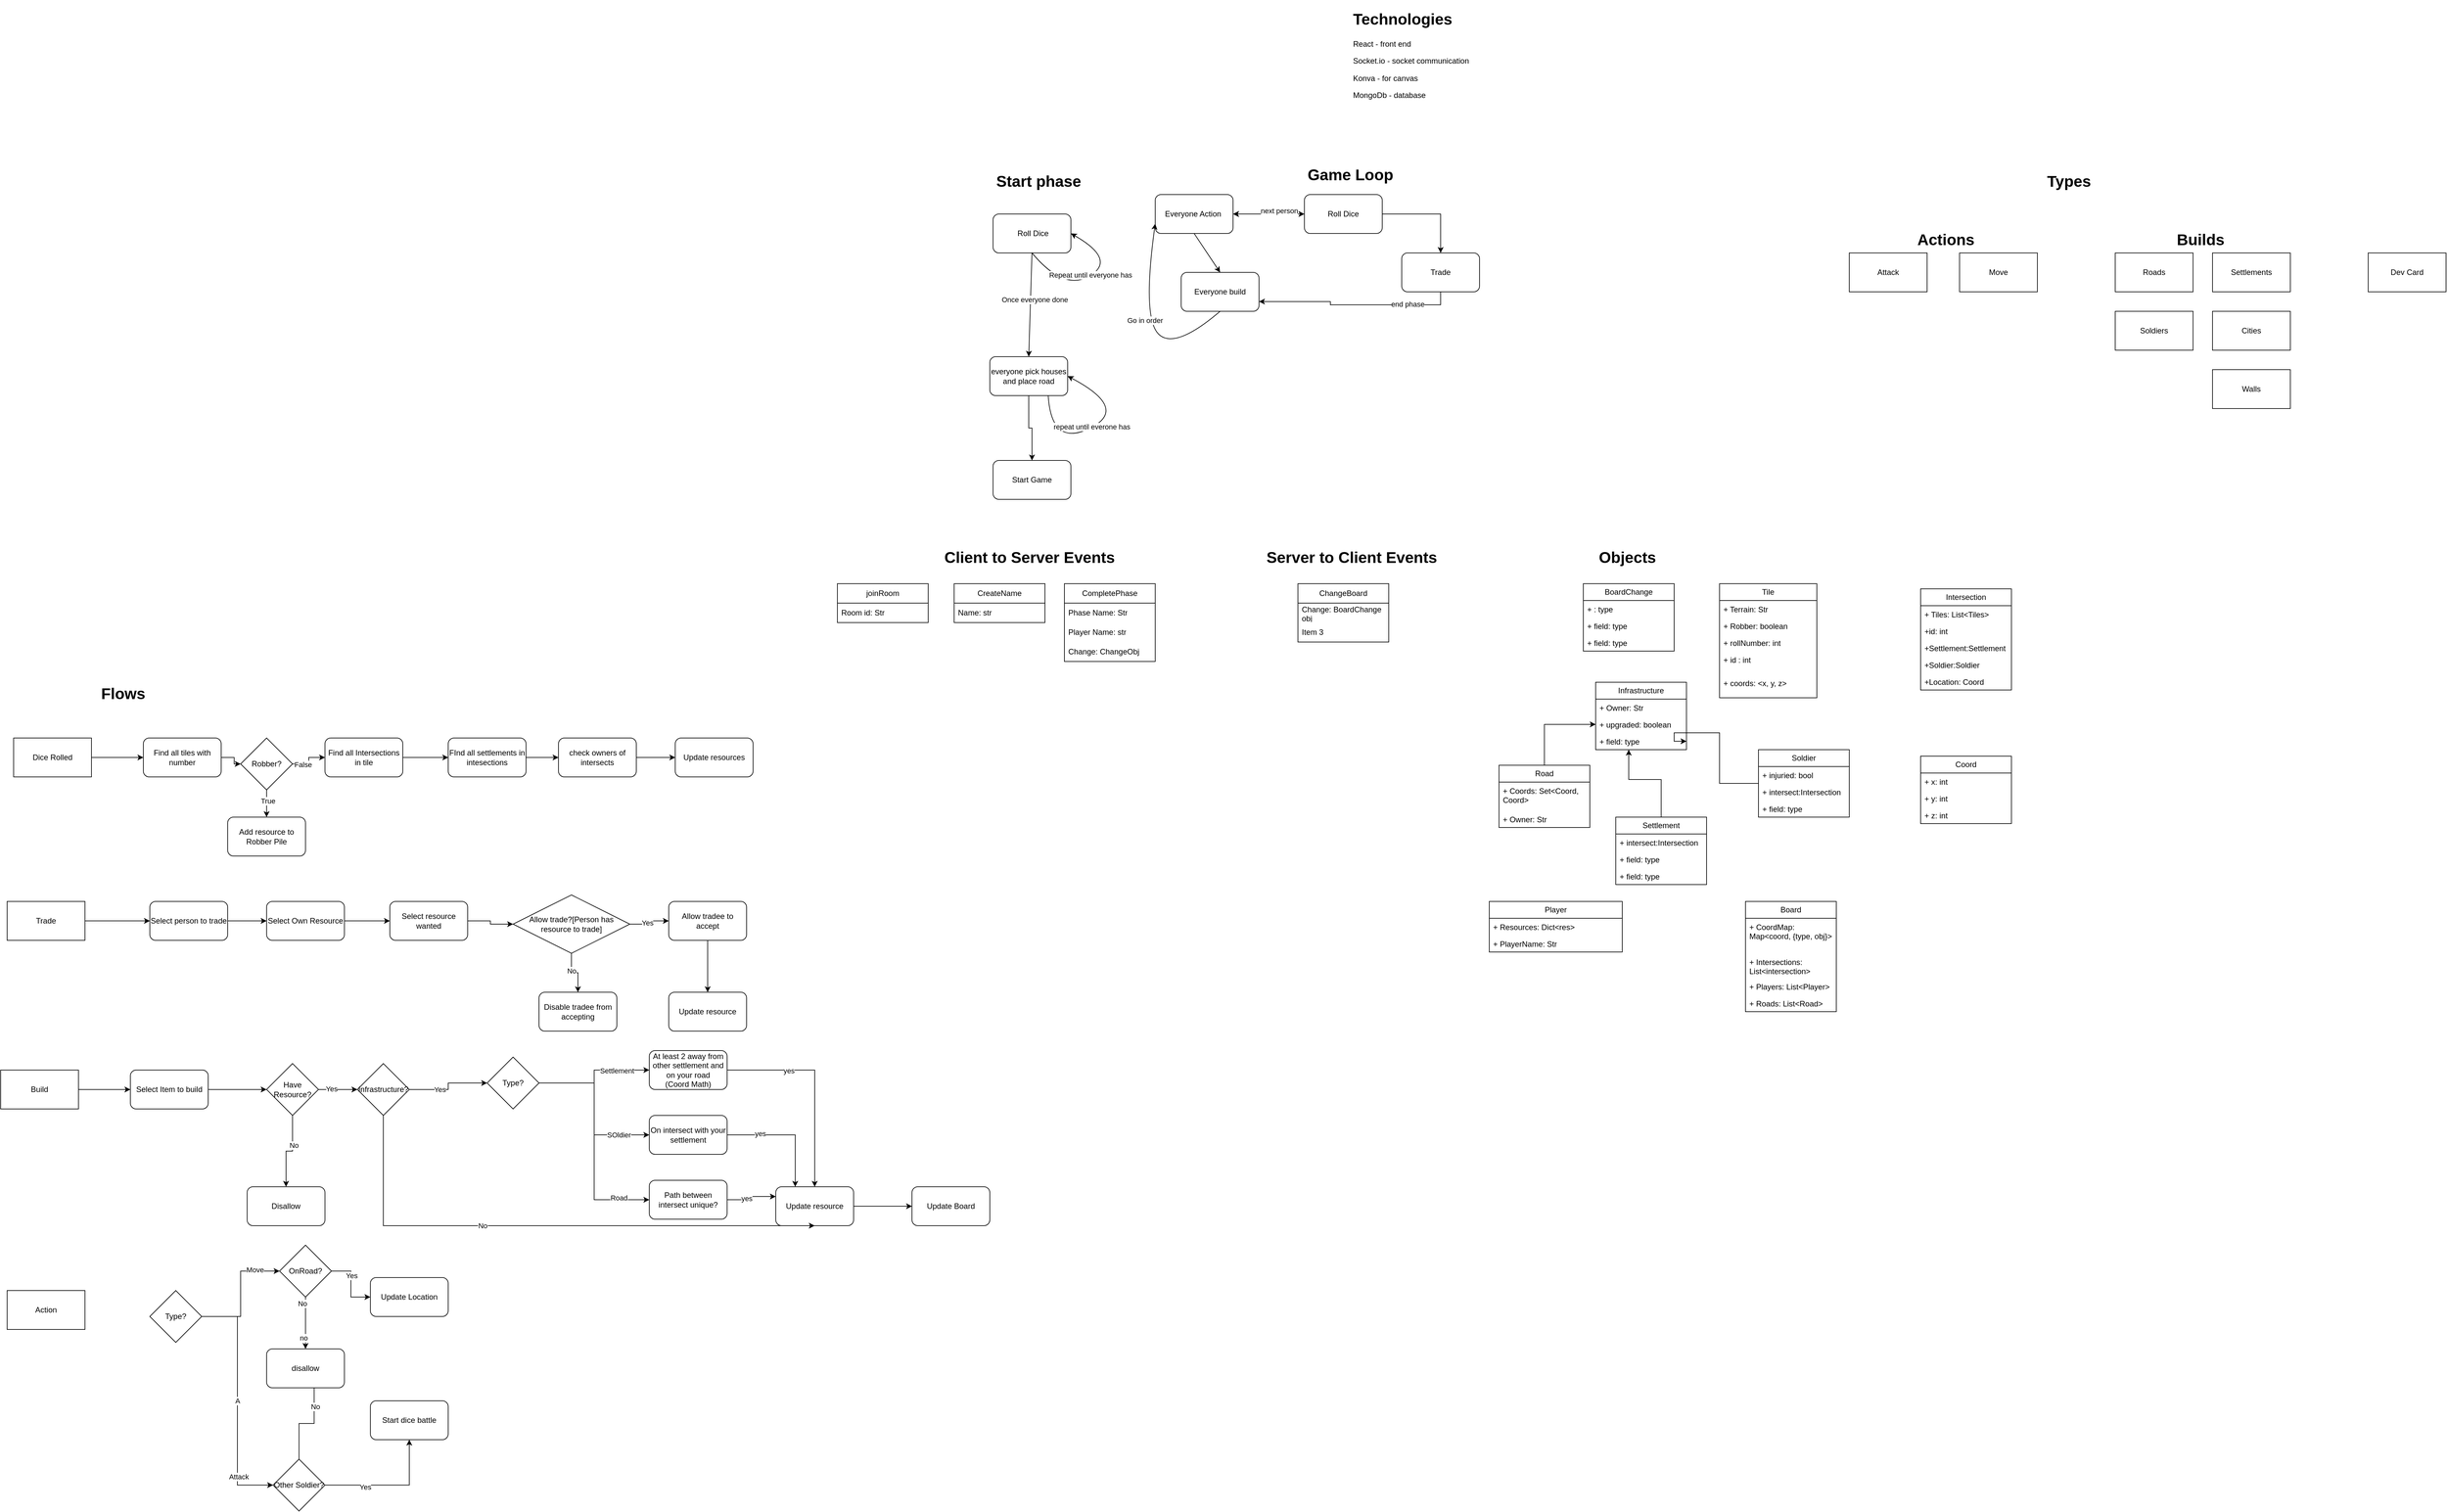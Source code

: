<mxfile version="21.6.8" type="device">
  <diagram name="Page-1" id="TvPqDxt8gOLp1M3UezTG">
    <mxGraphModel dx="3610" dy="808" grid="1" gridSize="10" guides="1" tooltips="1" connect="1" arrows="1" fold="1" page="1" pageScale="1" pageWidth="850" pageHeight="1100" math="0" shadow="0">
      <root>
        <mxCell id="0" />
        <mxCell id="1" parent="0" />
        <mxCell id="CeODixcsRSVdc3WD0ARj-2" value="&lt;h1&gt;Technologies&lt;/h1&gt;&lt;p&gt;React - front end&lt;/p&gt;&lt;p&gt;Socket.io - socket communication&lt;/p&gt;&lt;p&gt;Konva - for canvas&lt;/p&gt;&lt;p&gt;MongoDb - database&lt;/p&gt;&lt;p&gt;&lt;br&gt;&lt;/p&gt;&lt;p&gt;&lt;br&gt;&lt;/p&gt;" style="text;html=1;strokeColor=none;fillColor=none;spacing=5;spacingTop=-20;whiteSpace=wrap;overflow=hidden;rounded=0;" parent="1" vertex="1">
          <mxGeometry x="70" y="60" width="230" height="250" as="geometry" />
        </mxCell>
        <mxCell id="CeODixcsRSVdc3WD0ARj-3" value="&lt;h1&gt;Game Loop&lt;/h1&gt;" style="text;html=1;strokeColor=none;fillColor=none;spacing=5;spacingTop=-20;whiteSpace=wrap;overflow=hidden;rounded=0;" parent="1" vertex="1">
          <mxGeometry y="300" width="150" height="40" as="geometry" />
        </mxCell>
        <mxCell id="CeODixcsRSVdc3WD0ARj-11" style="edgeStyle=orthogonalEdgeStyle;rounded=0;orthogonalLoop=1;jettySize=auto;html=1;entryX=0.5;entryY=0;entryDx=0;entryDy=0;" parent="1" source="CeODixcsRSVdc3WD0ARj-5" target="CeODixcsRSVdc3WD0ARj-6" edge="1">
          <mxGeometry relative="1" as="geometry" />
        </mxCell>
        <mxCell id="CeODixcsRSVdc3WD0ARj-30" value="" style="edgeStyle=orthogonalEdgeStyle;rounded=0;orthogonalLoop=1;jettySize=auto;html=1;" parent="1" source="CeODixcsRSVdc3WD0ARj-5" target="CeODixcsRSVdc3WD0ARj-9" edge="1">
          <mxGeometry relative="1" as="geometry" />
        </mxCell>
        <mxCell id="sLtDw0Z3Nx832d5Ov3Z9-17" value="" style="edgeStyle=orthogonalEdgeStyle;rounded=0;orthogonalLoop=1;jettySize=auto;html=1;" edge="1" parent="1" source="CeODixcsRSVdc3WD0ARj-5" target="CeODixcsRSVdc3WD0ARj-9">
          <mxGeometry relative="1" as="geometry" />
        </mxCell>
        <mxCell id="CeODixcsRSVdc3WD0ARj-5" value="Roll Dice" style="rounded=1;whiteSpace=wrap;html=1;" parent="1" vertex="1">
          <mxGeometry y="350" width="120" height="60" as="geometry" />
        </mxCell>
        <mxCell id="CeODixcsRSVdc3WD0ARj-12" style="edgeStyle=orthogonalEdgeStyle;rounded=0;orthogonalLoop=1;jettySize=auto;html=1;exitX=0.5;exitY=1;exitDx=0;exitDy=0;entryX=1;entryY=0.75;entryDx=0;entryDy=0;" parent="1" source="CeODixcsRSVdc3WD0ARj-6" target="CeODixcsRSVdc3WD0ARj-8" edge="1">
          <mxGeometry relative="1" as="geometry">
            <mxPoint x="120" y="580" as="targetPoint" />
          </mxGeometry>
        </mxCell>
        <mxCell id="sLtDw0Z3Nx832d5Ov3Z9-15" value="end phase" style="edgeLabel;html=1;align=center;verticalAlign=middle;resizable=0;points=[];" vertex="1" connectable="0" parent="CeODixcsRSVdc3WD0ARj-12">
          <mxGeometry x="-0.532" y="-1" relative="1" as="geometry">
            <mxPoint as="offset" />
          </mxGeometry>
        </mxCell>
        <mxCell id="CeODixcsRSVdc3WD0ARj-6" value="Trade" style="rounded=1;whiteSpace=wrap;html=1;" parent="1" vertex="1">
          <mxGeometry x="150" y="440" width="120" height="60" as="geometry" />
        </mxCell>
        <mxCell id="CeODixcsRSVdc3WD0ARj-8" value="Everyone build" style="rounded=1;whiteSpace=wrap;html=1;" parent="1" vertex="1">
          <mxGeometry x="-190" y="470" width="120" height="60" as="geometry" />
        </mxCell>
        <mxCell id="CeODixcsRSVdc3WD0ARj-15" style="edgeStyle=orthogonalEdgeStyle;rounded=0;orthogonalLoop=1;jettySize=auto;html=1;exitX=1;exitY=0.5;exitDx=0;exitDy=0;entryX=0;entryY=0.5;entryDx=0;entryDy=0;" parent="1" source="CeODixcsRSVdc3WD0ARj-9" target="CeODixcsRSVdc3WD0ARj-5" edge="1">
          <mxGeometry relative="1" as="geometry" />
        </mxCell>
        <mxCell id="CeODixcsRSVdc3WD0ARj-31" value="next person" style="edgeLabel;html=1;align=center;verticalAlign=middle;resizable=0;points=[];" parent="CeODixcsRSVdc3WD0ARj-15" vertex="1" connectable="0">
          <mxGeometry x="0.302" y="5" relative="1" as="geometry">
            <mxPoint x="-1" as="offset" />
          </mxGeometry>
        </mxCell>
        <mxCell id="CeODixcsRSVdc3WD0ARj-9" value="Everyone Action&amp;nbsp;" style="rounded=1;whiteSpace=wrap;html=1;" parent="1" vertex="1">
          <mxGeometry x="-230" y="350" width="120" height="60" as="geometry" />
        </mxCell>
        <mxCell id="CeODixcsRSVdc3WD0ARj-17" value="&lt;h1&gt;Start phase&lt;/h1&gt;&lt;div&gt;&lt;br&gt;&lt;/div&gt;" style="text;html=1;strokeColor=none;fillColor=none;spacing=5;spacingTop=-20;whiteSpace=wrap;overflow=hidden;rounded=0;" parent="1" vertex="1">
          <mxGeometry x="-480" y="310" width="150" height="40" as="geometry" />
        </mxCell>
        <mxCell id="CeODixcsRSVdc3WD0ARj-18" value="&amp;nbsp;Roll Dice" style="rounded=1;whiteSpace=wrap;html=1;" parent="1" vertex="1">
          <mxGeometry x="-480" y="380" width="120" height="60" as="geometry" />
        </mxCell>
        <mxCell id="CeODixcsRSVdc3WD0ARj-29" style="edgeStyle=orthogonalEdgeStyle;rounded=0;orthogonalLoop=1;jettySize=auto;html=1;entryX=0.5;entryY=0;entryDx=0;entryDy=0;" parent="1" source="CeODixcsRSVdc3WD0ARj-19" target="CeODixcsRSVdc3WD0ARj-28" edge="1">
          <mxGeometry relative="1" as="geometry" />
        </mxCell>
        <mxCell id="CeODixcsRSVdc3WD0ARj-19" value="everyone pick houses and place road" style="rounded=1;whiteSpace=wrap;html=1;" parent="1" vertex="1">
          <mxGeometry x="-485" y="600" width="120" height="60" as="geometry" />
        </mxCell>
        <mxCell id="CeODixcsRSVdc3WD0ARj-20" value="" style="curved=1;endArrow=classic;html=1;rounded=0;entryX=1;entryY=0.5;entryDx=0;entryDy=0;exitX=0.5;exitY=1;exitDx=0;exitDy=0;" parent="1" source="CeODixcsRSVdc3WD0ARj-18" target="CeODixcsRSVdc3WD0ARj-18" edge="1">
          <mxGeometry width="50" height="50" relative="1" as="geometry">
            <mxPoint x="-360" y="520" as="sourcePoint" />
            <mxPoint x="-310" y="470" as="targetPoint" />
            <Array as="points">
              <mxPoint x="-370" y="500" />
              <mxPoint x="-290" y="450" />
            </Array>
          </mxGeometry>
        </mxCell>
        <mxCell id="CeODixcsRSVdc3WD0ARj-21" value="Repeat until everyone has" style="edgeLabel;html=1;align=center;verticalAlign=middle;resizable=0;points=[];" parent="CeODixcsRSVdc3WD0ARj-20" vertex="1" connectable="0">
          <mxGeometry x="-0.008" relative="1" as="geometry">
            <mxPoint y="-1" as="offset" />
          </mxGeometry>
        </mxCell>
        <mxCell id="CeODixcsRSVdc3WD0ARj-22" value="" style="endArrow=classic;html=1;rounded=0;exitX=0.5;exitY=1;exitDx=0;exitDy=0;entryX=0.5;entryY=0;entryDx=0;entryDy=0;" parent="1" source="CeODixcsRSVdc3WD0ARj-18" target="CeODixcsRSVdc3WD0ARj-19" edge="1">
          <mxGeometry width="50" height="50" relative="1" as="geometry">
            <mxPoint x="-420" y="560" as="sourcePoint" />
            <mxPoint x="-370" y="510" as="targetPoint" />
          </mxGeometry>
        </mxCell>
        <mxCell id="CeODixcsRSVdc3WD0ARj-23" value="Once everyone done" style="edgeLabel;html=1;align=center;verticalAlign=middle;resizable=0;points=[];" parent="CeODixcsRSVdc3WD0ARj-22" vertex="1" connectable="0">
          <mxGeometry x="-0.092" y="6" relative="1" as="geometry">
            <mxPoint y="-1" as="offset" />
          </mxGeometry>
        </mxCell>
        <mxCell id="CeODixcsRSVdc3WD0ARj-26" value="" style="curved=1;endArrow=classic;html=1;rounded=0;exitX=0.75;exitY=1;exitDx=0;exitDy=0;entryX=1;entryY=0.5;entryDx=0;entryDy=0;" parent="1" source="CeODixcsRSVdc3WD0ARj-19" target="CeODixcsRSVdc3WD0ARj-19" edge="1">
          <mxGeometry width="50" height="50" relative="1" as="geometry">
            <mxPoint x="-330" y="730" as="sourcePoint" />
            <mxPoint x="-280" y="680" as="targetPoint" />
            <Array as="points">
              <mxPoint x="-390" y="740" />
              <mxPoint x="-270" y="680" />
            </Array>
          </mxGeometry>
        </mxCell>
        <mxCell id="CeODixcsRSVdc3WD0ARj-27" value="repeat until everone has" style="edgeLabel;html=1;align=center;verticalAlign=middle;resizable=0;points=[];" parent="CeODixcsRSVdc3WD0ARj-26" vertex="1" connectable="0">
          <mxGeometry x="-0.069" y="1" relative="1" as="geometry">
            <mxPoint as="offset" />
          </mxGeometry>
        </mxCell>
        <mxCell id="CeODixcsRSVdc3WD0ARj-28" value="Start Game" style="rounded=1;whiteSpace=wrap;html=1;" parent="1" vertex="1">
          <mxGeometry x="-480" y="760" width="120" height="60" as="geometry" />
        </mxCell>
        <mxCell id="CeODixcsRSVdc3WD0ARj-32" value="&lt;h1&gt;Types&lt;/h1&gt;&lt;div&gt;&lt;br&gt;&lt;/div&gt;" style="text;html=1;strokeColor=none;fillColor=none;spacing=5;spacingTop=-20;whiteSpace=wrap;overflow=hidden;rounded=0;" parent="1" vertex="1">
          <mxGeometry x="1140" y="310" width="190" height="120" as="geometry" />
        </mxCell>
        <mxCell id="CeODixcsRSVdc3WD0ARj-33" value="&lt;h1&gt;Actions&lt;/h1&gt;" style="text;html=1;strokeColor=none;fillColor=none;spacing=5;spacingTop=-20;whiteSpace=wrap;overflow=hidden;rounded=0;" parent="1" vertex="1">
          <mxGeometry x="940" y="400" width="190" height="120" as="geometry" />
        </mxCell>
        <mxCell id="CeODixcsRSVdc3WD0ARj-34" value="Attack" style="rounded=0;whiteSpace=wrap;html=1;" parent="1" vertex="1">
          <mxGeometry x="840" y="440" width="120" height="60" as="geometry" />
        </mxCell>
        <mxCell id="CeODixcsRSVdc3WD0ARj-35" value="Move" style="rounded=0;whiteSpace=wrap;html=1;" parent="1" vertex="1">
          <mxGeometry x="1010" y="440" width="120" height="60" as="geometry" />
        </mxCell>
        <mxCell id="CeODixcsRSVdc3WD0ARj-36" value="&lt;h1&gt;Builds&lt;/h1&gt;" style="text;html=1;strokeColor=none;fillColor=none;spacing=5;spacingTop=-20;whiteSpace=wrap;overflow=hidden;rounded=0;" parent="1" vertex="1">
          <mxGeometry x="1340" y="400" width="110" height="50" as="geometry" />
        </mxCell>
        <mxCell id="CeODixcsRSVdc3WD0ARj-37" value="Roads" style="rounded=0;whiteSpace=wrap;html=1;" parent="1" vertex="1">
          <mxGeometry x="1250" y="440" width="120" height="60" as="geometry" />
        </mxCell>
        <mxCell id="CeODixcsRSVdc3WD0ARj-39" value="Settlements" style="rounded=0;whiteSpace=wrap;html=1;" parent="1" vertex="1">
          <mxGeometry x="1400" y="440" width="120" height="60" as="geometry" />
        </mxCell>
        <mxCell id="CeODixcsRSVdc3WD0ARj-40" value="Soldiers" style="rounded=0;whiteSpace=wrap;html=1;" parent="1" vertex="1">
          <mxGeometry x="1250" y="530" width="120" height="60" as="geometry" />
        </mxCell>
        <mxCell id="CeODixcsRSVdc3WD0ARj-41" value="Cities" style="rounded=0;whiteSpace=wrap;html=1;" parent="1" vertex="1">
          <mxGeometry x="1400" y="530" width="120" height="60" as="geometry" />
        </mxCell>
        <mxCell id="CeODixcsRSVdc3WD0ARj-42" value="Dev Card" style="rounded=0;whiteSpace=wrap;html=1;" parent="1" vertex="1">
          <mxGeometry x="1640" y="440" width="120" height="60" as="geometry" />
        </mxCell>
        <mxCell id="CeODixcsRSVdc3WD0ARj-43" value="Walls" style="rounded=0;whiteSpace=wrap;html=1;" parent="1" vertex="1">
          <mxGeometry x="1400" y="620" width="120" height="60" as="geometry" />
        </mxCell>
        <mxCell id="sLtDw0Z3Nx832d5Ov3Z9-2" value="&lt;h1&gt;Client to Server Events&lt;/h1&gt;" style="text;html=1;strokeColor=none;fillColor=none;spacing=5;spacingTop=-20;whiteSpace=wrap;overflow=hidden;rounded=0;" vertex="1" parent="1">
          <mxGeometry x="-560" y="890" width="280" height="40" as="geometry" />
        </mxCell>
        <mxCell id="sLtDw0Z3Nx832d5Ov3Z9-3" value="joinRoom" style="swimlane;fontStyle=0;childLayout=stackLayout;horizontal=1;startSize=30;horizontalStack=0;resizeParent=1;resizeParentMax=0;resizeLast=0;collapsible=1;marginBottom=0;whiteSpace=wrap;html=1;" vertex="1" parent="1">
          <mxGeometry x="-720" y="950" width="140" height="60" as="geometry" />
        </mxCell>
        <mxCell id="sLtDw0Z3Nx832d5Ov3Z9-6" value="Room id: Str" style="text;strokeColor=none;fillColor=none;align=left;verticalAlign=middle;spacingLeft=4;spacingRight=4;overflow=hidden;points=[[0,0.5],[1,0.5]];portConstraint=eastwest;rotatable=0;whiteSpace=wrap;html=1;" vertex="1" parent="sLtDw0Z3Nx832d5Ov3Z9-3">
          <mxGeometry y="30" width="140" height="30" as="geometry" />
        </mxCell>
        <mxCell id="sLtDw0Z3Nx832d5Ov3Z9-7" value="CompletePhase" style="swimlane;fontStyle=0;childLayout=stackLayout;horizontal=1;startSize=30;horizontalStack=0;resizeParent=1;resizeParentMax=0;resizeLast=0;collapsible=1;marginBottom=0;whiteSpace=wrap;html=1;" vertex="1" parent="1">
          <mxGeometry x="-370" y="950" width="140" height="120" as="geometry" />
        </mxCell>
        <mxCell id="sLtDw0Z3Nx832d5Ov3Z9-8" value="Phase Name: Str" style="text;strokeColor=none;fillColor=none;align=left;verticalAlign=middle;spacingLeft=4;spacingRight=4;overflow=hidden;points=[[0,0.5],[1,0.5]];portConstraint=eastwest;rotatable=0;whiteSpace=wrap;html=1;" vertex="1" parent="sLtDw0Z3Nx832d5Ov3Z9-7">
          <mxGeometry y="30" width="140" height="30" as="geometry" />
        </mxCell>
        <mxCell id="sLtDw0Z3Nx832d5Ov3Z9-9" value="Player Name: str&lt;br&gt;" style="text;strokeColor=none;fillColor=none;align=left;verticalAlign=middle;spacingLeft=4;spacingRight=4;overflow=hidden;points=[[0,0.5],[1,0.5]];portConstraint=eastwest;rotatable=0;whiteSpace=wrap;html=1;" vertex="1" parent="sLtDw0Z3Nx832d5Ov3Z9-7">
          <mxGeometry y="60" width="140" height="30" as="geometry" />
        </mxCell>
        <mxCell id="sLtDw0Z3Nx832d5Ov3Z9-28" value="Change: ChangeObj&lt;br&gt;" style="text;strokeColor=none;fillColor=none;align=left;verticalAlign=middle;spacingLeft=4;spacingRight=4;overflow=hidden;points=[[0,0.5],[1,0.5]];portConstraint=eastwest;rotatable=0;whiteSpace=wrap;html=1;" vertex="1" parent="sLtDw0Z3Nx832d5Ov3Z9-7">
          <mxGeometry y="90" width="140" height="30" as="geometry" />
        </mxCell>
        <mxCell id="sLtDw0Z3Nx832d5Ov3Z9-11" value="CreateName" style="swimlane;fontStyle=0;childLayout=stackLayout;horizontal=1;startSize=30;horizontalStack=0;resizeParent=1;resizeParentMax=0;resizeLast=0;collapsible=1;marginBottom=0;whiteSpace=wrap;html=1;" vertex="1" parent="1">
          <mxGeometry x="-540" y="950" width="140" height="60" as="geometry" />
        </mxCell>
        <mxCell id="sLtDw0Z3Nx832d5Ov3Z9-12" value="Name: str" style="text;strokeColor=none;fillColor=none;align=left;verticalAlign=middle;spacingLeft=4;spacingRight=4;overflow=hidden;points=[[0,0.5],[1,0.5]];portConstraint=eastwest;rotatable=0;whiteSpace=wrap;html=1;" vertex="1" parent="sLtDw0Z3Nx832d5Ov3Z9-11">
          <mxGeometry y="30" width="140" height="30" as="geometry" />
        </mxCell>
        <mxCell id="sLtDw0Z3Nx832d5Ov3Z9-22" value="" style="curved=1;endArrow=classic;html=1;rounded=0;exitX=0.5;exitY=1;exitDx=0;exitDy=0;entryX=0;entryY=0.75;entryDx=0;entryDy=0;" edge="1" parent="1" source="CeODixcsRSVdc3WD0ARj-8" target="CeODixcsRSVdc3WD0ARj-9">
          <mxGeometry width="50" height="50" relative="1" as="geometry">
            <mxPoint x="-250" y="590" as="sourcePoint" />
            <mxPoint x="-220" y="460" as="targetPoint" />
            <Array as="points">
              <mxPoint x="-200" y="590" />
              <mxPoint x="-250" y="540" />
            </Array>
          </mxGeometry>
        </mxCell>
        <mxCell id="sLtDw0Z3Nx832d5Ov3Z9-23" value="Go in order&lt;br&gt;" style="edgeLabel;html=1;align=center;verticalAlign=middle;resizable=0;points=[];" vertex="1" connectable="0" parent="sLtDw0Z3Nx832d5Ov3Z9-22">
          <mxGeometry x="0.023" relative="1" as="geometry">
            <mxPoint as="offset" />
          </mxGeometry>
        </mxCell>
        <mxCell id="sLtDw0Z3Nx832d5Ov3Z9-26" value="" style="endArrow=classic;html=1;rounded=0;exitX=0.5;exitY=1;exitDx=0;exitDy=0;entryX=0.5;entryY=0;entryDx=0;entryDy=0;" edge="1" parent="1" source="CeODixcsRSVdc3WD0ARj-9" target="CeODixcsRSVdc3WD0ARj-8">
          <mxGeometry width="50" height="50" relative="1" as="geometry">
            <mxPoint x="-120" y="630" as="sourcePoint" />
            <mxPoint x="-70" y="580" as="targetPoint" />
          </mxGeometry>
        </mxCell>
        <mxCell id="sLtDw0Z3Nx832d5Ov3Z9-30" value="ChangeBoard" style="swimlane;fontStyle=0;childLayout=stackLayout;horizontal=1;startSize=30;horizontalStack=0;resizeParent=1;resizeParentMax=0;resizeLast=0;collapsible=1;marginBottom=0;whiteSpace=wrap;html=1;" vertex="1" parent="1">
          <mxGeometry x="-10" y="950" width="140" height="90" as="geometry" />
        </mxCell>
        <mxCell id="sLtDw0Z3Nx832d5Ov3Z9-31" value="Change: BoardChange obj" style="text;strokeColor=none;fillColor=none;align=left;verticalAlign=middle;spacingLeft=4;spacingRight=4;overflow=hidden;points=[[0,0.5],[1,0.5]];portConstraint=eastwest;rotatable=0;whiteSpace=wrap;html=1;" vertex="1" parent="sLtDw0Z3Nx832d5Ov3Z9-30">
          <mxGeometry y="30" width="140" height="30" as="geometry" />
        </mxCell>
        <mxCell id="sLtDw0Z3Nx832d5Ov3Z9-33" value="Item 3" style="text;strokeColor=none;fillColor=none;align=left;verticalAlign=middle;spacingLeft=4;spacingRight=4;overflow=hidden;points=[[0,0.5],[1,0.5]];portConstraint=eastwest;rotatable=0;whiteSpace=wrap;html=1;" vertex="1" parent="sLtDw0Z3Nx832d5Ov3Z9-30">
          <mxGeometry y="60" width="140" height="30" as="geometry" />
        </mxCell>
        <mxCell id="sLtDw0Z3Nx832d5Ov3Z9-34" value="&lt;h1&gt;&amp;nbsp;Server to Client Events&lt;/h1&gt;" style="text;html=1;strokeColor=none;fillColor=none;spacing=5;spacingTop=-20;whiteSpace=wrap;overflow=hidden;rounded=0;" vertex="1" parent="1">
          <mxGeometry x="-70" y="890" width="280" height="40" as="geometry" />
        </mxCell>
        <mxCell id="sLtDw0Z3Nx832d5Ov3Z9-39" value="&lt;h1&gt;Objects&lt;/h1&gt;&lt;div&gt;&lt;br&gt;&lt;/div&gt;" style="text;html=1;strokeColor=none;fillColor=none;spacing=5;spacingTop=-20;whiteSpace=wrap;overflow=hidden;rounded=0;" vertex="1" parent="1">
          <mxGeometry x="449" y="890" width="280" height="40" as="geometry" />
        </mxCell>
        <mxCell id="sLtDw0Z3Nx832d5Ov3Z9-40" value="BoardChange" style="swimlane;fontStyle=0;childLayout=stackLayout;horizontal=1;startSize=26;fillColor=none;horizontalStack=0;resizeParent=1;resizeParentMax=0;resizeLast=0;collapsible=1;marginBottom=0;whiteSpace=wrap;html=1;" vertex="1" parent="1">
          <mxGeometry x="430" y="950" width="140" height="104" as="geometry" />
        </mxCell>
        <mxCell id="sLtDw0Z3Nx832d5Ov3Z9-41" value="+ : type" style="text;strokeColor=none;fillColor=none;align=left;verticalAlign=top;spacingLeft=4;spacingRight=4;overflow=hidden;rotatable=0;points=[[0,0.5],[1,0.5]];portConstraint=eastwest;whiteSpace=wrap;html=1;" vertex="1" parent="sLtDw0Z3Nx832d5Ov3Z9-40">
          <mxGeometry y="26" width="140" height="26" as="geometry" />
        </mxCell>
        <mxCell id="sLtDw0Z3Nx832d5Ov3Z9-42" value="+ field: type" style="text;strokeColor=none;fillColor=none;align=left;verticalAlign=top;spacingLeft=4;spacingRight=4;overflow=hidden;rotatable=0;points=[[0,0.5],[1,0.5]];portConstraint=eastwest;whiteSpace=wrap;html=1;" vertex="1" parent="sLtDw0Z3Nx832d5Ov3Z9-40">
          <mxGeometry y="52" width="140" height="26" as="geometry" />
        </mxCell>
        <mxCell id="sLtDw0Z3Nx832d5Ov3Z9-43" value="+ field: type" style="text;strokeColor=none;fillColor=none;align=left;verticalAlign=top;spacingLeft=4;spacingRight=4;overflow=hidden;rotatable=0;points=[[0,0.5],[1,0.5]];portConstraint=eastwest;whiteSpace=wrap;html=1;" vertex="1" parent="sLtDw0Z3Nx832d5Ov3Z9-40">
          <mxGeometry y="78" width="140" height="26" as="geometry" />
        </mxCell>
        <mxCell id="sLtDw0Z3Nx832d5Ov3Z9-44" value="Tile" style="swimlane;fontStyle=0;childLayout=stackLayout;horizontal=1;startSize=26;fillColor=none;horizontalStack=0;resizeParent=1;resizeParentMax=0;resizeLast=0;collapsible=1;marginBottom=0;whiteSpace=wrap;html=1;" vertex="1" parent="1">
          <mxGeometry x="640" y="950" width="150" height="176" as="geometry" />
        </mxCell>
        <mxCell id="sLtDw0Z3Nx832d5Ov3Z9-45" value="+ Terrain: Str" style="text;strokeColor=none;fillColor=none;align=left;verticalAlign=top;spacingLeft=4;spacingRight=4;overflow=hidden;rotatable=0;points=[[0,0.5],[1,0.5]];portConstraint=eastwest;whiteSpace=wrap;html=1;" vertex="1" parent="sLtDw0Z3Nx832d5Ov3Z9-44">
          <mxGeometry y="26" width="150" height="26" as="geometry" />
        </mxCell>
        <mxCell id="sLtDw0Z3Nx832d5Ov3Z9-46" value="+ Robber: boolean" style="text;strokeColor=none;fillColor=none;align=left;verticalAlign=top;spacingLeft=4;spacingRight=4;overflow=hidden;rotatable=0;points=[[0,0.5],[1,0.5]];portConstraint=eastwest;whiteSpace=wrap;html=1;" vertex="1" parent="sLtDw0Z3Nx832d5Ov3Z9-44">
          <mxGeometry y="52" width="150" height="26" as="geometry" />
        </mxCell>
        <mxCell id="sLtDw0Z3Nx832d5Ov3Z9-47" value="+ rollNumber: int" style="text;strokeColor=none;fillColor=none;align=left;verticalAlign=top;spacingLeft=4;spacingRight=4;overflow=hidden;rotatable=0;points=[[0,0.5],[1,0.5]];portConstraint=eastwest;whiteSpace=wrap;html=1;" vertex="1" parent="sLtDw0Z3Nx832d5Ov3Z9-44">
          <mxGeometry y="78" width="150" height="26" as="geometry" />
        </mxCell>
        <mxCell id="sLtDw0Z3Nx832d5Ov3Z9-52" value="+ id : int&lt;br&gt;" style="text;strokeColor=none;fillColor=none;align=left;verticalAlign=top;spacingLeft=4;spacingRight=4;overflow=hidden;rotatable=0;points=[[0,0.5],[1,0.5]];portConstraint=eastwest;whiteSpace=wrap;html=1;" vertex="1" parent="sLtDw0Z3Nx832d5Ov3Z9-44">
          <mxGeometry y="104" width="150" height="36" as="geometry" />
        </mxCell>
        <mxCell id="sLtDw0Z3Nx832d5Ov3Z9-85" value="+ coords: &amp;lt;x, y, z&amp;gt;" style="text;strokeColor=none;fillColor=none;align=left;verticalAlign=top;spacingLeft=4;spacingRight=4;overflow=hidden;rotatable=0;points=[[0,0.5],[1,0.5]];portConstraint=eastwest;whiteSpace=wrap;html=1;" vertex="1" parent="sLtDw0Z3Nx832d5Ov3Z9-44">
          <mxGeometry y="140" width="150" height="36" as="geometry" />
        </mxCell>
        <mxCell id="sLtDw0Z3Nx832d5Ov3Z9-48" value="Infrastructure" style="swimlane;fontStyle=0;childLayout=stackLayout;horizontal=1;startSize=26;fillColor=none;horizontalStack=0;resizeParent=1;resizeParentMax=0;resizeLast=0;collapsible=1;marginBottom=0;whiteSpace=wrap;html=1;" vertex="1" parent="1">
          <mxGeometry x="449" y="1102" width="140" height="104" as="geometry" />
        </mxCell>
        <mxCell id="sLtDw0Z3Nx832d5Ov3Z9-49" value="+ Owner: Str" style="text;strokeColor=none;fillColor=none;align=left;verticalAlign=top;spacingLeft=4;spacingRight=4;overflow=hidden;rotatable=0;points=[[0,0.5],[1,0.5]];portConstraint=eastwest;whiteSpace=wrap;html=1;" vertex="1" parent="sLtDw0Z3Nx832d5Ov3Z9-48">
          <mxGeometry y="26" width="140" height="26" as="geometry" />
        </mxCell>
        <mxCell id="sLtDw0Z3Nx832d5Ov3Z9-50" value="+ upgraded: boolean" style="text;strokeColor=none;fillColor=none;align=left;verticalAlign=top;spacingLeft=4;spacingRight=4;overflow=hidden;rotatable=0;points=[[0,0.5],[1,0.5]];portConstraint=eastwest;whiteSpace=wrap;html=1;" vertex="1" parent="sLtDw0Z3Nx832d5Ov3Z9-48">
          <mxGeometry y="52" width="140" height="26" as="geometry" />
        </mxCell>
        <mxCell id="sLtDw0Z3Nx832d5Ov3Z9-51" value="+ field: type" style="text;strokeColor=none;fillColor=none;align=left;verticalAlign=top;spacingLeft=4;spacingRight=4;overflow=hidden;rotatable=0;points=[[0,0.5],[1,0.5]];portConstraint=eastwest;whiteSpace=wrap;html=1;" vertex="1" parent="sLtDw0Z3Nx832d5Ov3Z9-48">
          <mxGeometry y="78" width="140" height="26" as="geometry" />
        </mxCell>
        <mxCell id="sLtDw0Z3Nx832d5Ov3Z9-53" value="Intersection" style="swimlane;fontStyle=0;childLayout=stackLayout;horizontal=1;startSize=26;fillColor=none;horizontalStack=0;resizeParent=1;resizeParentMax=0;resizeLast=0;collapsible=1;marginBottom=0;whiteSpace=wrap;html=1;" vertex="1" parent="1">
          <mxGeometry x="950" y="958" width="140" height="156" as="geometry" />
        </mxCell>
        <mxCell id="sLtDw0Z3Nx832d5Ov3Z9-54" value="+ Tiles: List&amp;lt;Tiles&amp;gt;" style="text;strokeColor=none;fillColor=none;align=left;verticalAlign=top;spacingLeft=4;spacingRight=4;overflow=hidden;rotatable=0;points=[[0,0.5],[1,0.5]];portConstraint=eastwest;whiteSpace=wrap;html=1;" vertex="1" parent="sLtDw0Z3Nx832d5Ov3Z9-53">
          <mxGeometry y="26" width="140" height="26" as="geometry" />
        </mxCell>
        <mxCell id="sLtDw0Z3Nx832d5Ov3Z9-55" value="+id: int" style="text;strokeColor=none;fillColor=none;align=left;verticalAlign=top;spacingLeft=4;spacingRight=4;overflow=hidden;rotatable=0;points=[[0,0.5],[1,0.5]];portConstraint=eastwest;whiteSpace=wrap;html=1;" vertex="1" parent="sLtDw0Z3Nx832d5Ov3Z9-53">
          <mxGeometry y="52" width="140" height="26" as="geometry" />
        </mxCell>
        <mxCell id="sLtDw0Z3Nx832d5Ov3Z9-56" value="+Settlement:Settlement" style="text;strokeColor=none;fillColor=none;align=left;verticalAlign=top;spacingLeft=4;spacingRight=4;overflow=hidden;rotatable=0;points=[[0,0.5],[1,0.5]];portConstraint=eastwest;whiteSpace=wrap;html=1;" vertex="1" parent="sLtDw0Z3Nx832d5Ov3Z9-53">
          <mxGeometry y="78" width="140" height="26" as="geometry" />
        </mxCell>
        <mxCell id="sLtDw0Z3Nx832d5Ov3Z9-77" value="+Soldier:Soldier" style="text;strokeColor=none;fillColor=none;align=left;verticalAlign=top;spacingLeft=4;spacingRight=4;overflow=hidden;rotatable=0;points=[[0,0.5],[1,0.5]];portConstraint=eastwest;whiteSpace=wrap;html=1;" vertex="1" parent="sLtDw0Z3Nx832d5Ov3Z9-53">
          <mxGeometry y="104" width="140" height="26" as="geometry" />
        </mxCell>
        <mxCell id="sLtDw0Z3Nx832d5Ov3Z9-190" value="+Location: Coord" style="text;strokeColor=none;fillColor=none;align=left;verticalAlign=top;spacingLeft=4;spacingRight=4;overflow=hidden;rotatable=0;points=[[0,0.5],[1,0.5]];portConstraint=eastwest;whiteSpace=wrap;html=1;" vertex="1" parent="sLtDw0Z3Nx832d5Ov3Z9-53">
          <mxGeometry y="130" width="140" height="26" as="geometry" />
        </mxCell>
        <mxCell id="sLtDw0Z3Nx832d5Ov3Z9-76" style="edgeStyle=orthogonalEdgeStyle;rounded=0;orthogonalLoop=1;jettySize=auto;html=1;entryX=0;entryY=0.5;entryDx=0;entryDy=0;" edge="1" parent="1" source="sLtDw0Z3Nx832d5Ov3Z9-57" target="sLtDw0Z3Nx832d5Ov3Z9-50">
          <mxGeometry relative="1" as="geometry" />
        </mxCell>
        <mxCell id="sLtDw0Z3Nx832d5Ov3Z9-57" value="Road" style="swimlane;fontStyle=0;childLayout=stackLayout;horizontal=1;startSize=26;fillColor=none;horizontalStack=0;resizeParent=1;resizeParentMax=0;resizeLast=0;collapsible=1;marginBottom=0;whiteSpace=wrap;html=1;" vertex="1" parent="1">
          <mxGeometry x="300" y="1230" width="140" height="96" as="geometry" />
        </mxCell>
        <mxCell id="sLtDw0Z3Nx832d5Ov3Z9-58" value="+ Coords: Set&amp;lt;Coord, Coord&amp;gt;" style="text;strokeColor=none;fillColor=none;align=left;verticalAlign=top;spacingLeft=4;spacingRight=4;overflow=hidden;rotatable=0;points=[[0,0.5],[1,0.5]];portConstraint=eastwest;whiteSpace=wrap;html=1;" vertex="1" parent="sLtDw0Z3Nx832d5Ov3Z9-57">
          <mxGeometry y="26" width="140" height="44" as="geometry" />
        </mxCell>
        <mxCell id="sLtDw0Z3Nx832d5Ov3Z9-60" value="+ Owner: Str" style="text;strokeColor=none;fillColor=none;align=left;verticalAlign=top;spacingLeft=4;spacingRight=4;overflow=hidden;rotatable=0;points=[[0,0.5],[1,0.5]];portConstraint=eastwest;whiteSpace=wrap;html=1;" vertex="1" parent="sLtDw0Z3Nx832d5Ov3Z9-57">
          <mxGeometry y="70" width="140" height="26" as="geometry" />
        </mxCell>
        <mxCell id="sLtDw0Z3Nx832d5Ov3Z9-70" style="edgeStyle=orthogonalEdgeStyle;rounded=0;orthogonalLoop=1;jettySize=auto;html=1;" edge="1" parent="1" source="sLtDw0Z3Nx832d5Ov3Z9-61" target="sLtDw0Z3Nx832d5Ov3Z9-48">
          <mxGeometry relative="1" as="geometry">
            <Array as="points">
              <mxPoint x="550" y="1252" />
              <mxPoint x="500" y="1252" />
            </Array>
          </mxGeometry>
        </mxCell>
        <mxCell id="sLtDw0Z3Nx832d5Ov3Z9-61" value="Settlement" style="swimlane;fontStyle=0;childLayout=stackLayout;horizontal=1;startSize=26;fillColor=none;horizontalStack=0;resizeParent=1;resizeParentMax=0;resizeLast=0;collapsible=1;marginBottom=0;whiteSpace=wrap;html=1;" vertex="1" parent="1">
          <mxGeometry x="480" y="1310" width="140" height="104" as="geometry" />
        </mxCell>
        <mxCell id="sLtDw0Z3Nx832d5Ov3Z9-62" value="+ intersect:Intersection" style="text;strokeColor=none;fillColor=none;align=left;verticalAlign=top;spacingLeft=4;spacingRight=4;overflow=hidden;rotatable=0;points=[[0,0.5],[1,0.5]];portConstraint=eastwest;whiteSpace=wrap;html=1;" vertex="1" parent="sLtDw0Z3Nx832d5Ov3Z9-61">
          <mxGeometry y="26" width="140" height="26" as="geometry" />
        </mxCell>
        <mxCell id="sLtDw0Z3Nx832d5Ov3Z9-63" value="+ field: type" style="text;strokeColor=none;fillColor=none;align=left;verticalAlign=top;spacingLeft=4;spacingRight=4;overflow=hidden;rotatable=0;points=[[0,0.5],[1,0.5]];portConstraint=eastwest;whiteSpace=wrap;html=1;" vertex="1" parent="sLtDw0Z3Nx832d5Ov3Z9-61">
          <mxGeometry y="52" width="140" height="26" as="geometry" />
        </mxCell>
        <mxCell id="sLtDw0Z3Nx832d5Ov3Z9-64" value="+ field: type" style="text;strokeColor=none;fillColor=none;align=left;verticalAlign=top;spacingLeft=4;spacingRight=4;overflow=hidden;rotatable=0;points=[[0,0.5],[1,0.5]];portConstraint=eastwest;whiteSpace=wrap;html=1;" vertex="1" parent="sLtDw0Z3Nx832d5Ov3Z9-61">
          <mxGeometry y="78" width="140" height="26" as="geometry" />
        </mxCell>
        <mxCell id="sLtDw0Z3Nx832d5Ov3Z9-71" style="edgeStyle=orthogonalEdgeStyle;rounded=0;orthogonalLoop=1;jettySize=auto;html=1;entryX=1;entryY=0.5;entryDx=0;entryDy=0;" edge="1" parent="1" source="sLtDw0Z3Nx832d5Ov3Z9-66" target="sLtDw0Z3Nx832d5Ov3Z9-51">
          <mxGeometry relative="1" as="geometry">
            <Array as="points">
              <mxPoint x="640" y="1258" />
              <mxPoint x="640" y="1180" />
              <mxPoint x="570" y="1180" />
            </Array>
          </mxGeometry>
        </mxCell>
        <mxCell id="sLtDw0Z3Nx832d5Ov3Z9-66" value="Soldier" style="swimlane;fontStyle=0;childLayout=stackLayout;horizontal=1;startSize=26;fillColor=none;horizontalStack=0;resizeParent=1;resizeParentMax=0;resizeLast=0;collapsible=1;marginBottom=0;whiteSpace=wrap;html=1;" vertex="1" parent="1">
          <mxGeometry x="700" y="1206" width="140" height="104" as="geometry" />
        </mxCell>
        <mxCell id="sLtDw0Z3Nx832d5Ov3Z9-67" value="+ injuried: bool" style="text;strokeColor=none;fillColor=none;align=left;verticalAlign=top;spacingLeft=4;spacingRight=4;overflow=hidden;rotatable=0;points=[[0,0.5],[1,0.5]];portConstraint=eastwest;whiteSpace=wrap;html=1;" vertex="1" parent="sLtDw0Z3Nx832d5Ov3Z9-66">
          <mxGeometry y="26" width="140" height="26" as="geometry" />
        </mxCell>
        <mxCell id="sLtDw0Z3Nx832d5Ov3Z9-68" value="+ intersect:Intersection" style="text;strokeColor=none;fillColor=none;align=left;verticalAlign=top;spacingLeft=4;spacingRight=4;overflow=hidden;rotatable=0;points=[[0,0.5],[1,0.5]];portConstraint=eastwest;whiteSpace=wrap;html=1;" vertex="1" parent="sLtDw0Z3Nx832d5Ov3Z9-66">
          <mxGeometry y="52" width="140" height="26" as="geometry" />
        </mxCell>
        <mxCell id="sLtDw0Z3Nx832d5Ov3Z9-69" value="+ field: type" style="text;strokeColor=none;fillColor=none;align=left;verticalAlign=top;spacingLeft=4;spacingRight=4;overflow=hidden;rotatable=0;points=[[0,0.5],[1,0.5]];portConstraint=eastwest;whiteSpace=wrap;html=1;" vertex="1" parent="sLtDw0Z3Nx832d5Ov3Z9-66">
          <mxGeometry y="78" width="140" height="26" as="geometry" />
        </mxCell>
        <mxCell id="sLtDw0Z3Nx832d5Ov3Z9-72" value="Player" style="swimlane;fontStyle=0;childLayout=stackLayout;horizontal=1;startSize=26;fillColor=none;horizontalStack=0;resizeParent=1;resizeParentMax=0;resizeLast=0;collapsible=1;marginBottom=0;whiteSpace=wrap;html=1;" vertex="1" parent="1">
          <mxGeometry x="285" y="1440" width="205" height="78" as="geometry" />
        </mxCell>
        <mxCell id="sLtDw0Z3Nx832d5Ov3Z9-73" value="+ Resources: Dict&amp;lt;res&amp;gt;" style="text;strokeColor=none;fillColor=none;align=left;verticalAlign=top;spacingLeft=4;spacingRight=4;overflow=hidden;rotatable=0;points=[[0,0.5],[1,0.5]];portConstraint=eastwest;whiteSpace=wrap;html=1;" vertex="1" parent="sLtDw0Z3Nx832d5Ov3Z9-72">
          <mxGeometry y="26" width="205" height="26" as="geometry" />
        </mxCell>
        <mxCell id="sLtDw0Z3Nx832d5Ov3Z9-75" value="+ PlayerName: Str" style="text;strokeColor=none;fillColor=none;align=left;verticalAlign=top;spacingLeft=4;spacingRight=4;overflow=hidden;rotatable=0;points=[[0,0.5],[1,0.5]];portConstraint=eastwest;whiteSpace=wrap;html=1;" vertex="1" parent="sLtDw0Z3Nx832d5Ov3Z9-72">
          <mxGeometry y="52" width="205" height="26" as="geometry" />
        </mxCell>
        <mxCell id="sLtDw0Z3Nx832d5Ov3Z9-78" value="&lt;h1&gt;Flows&lt;/h1&gt;" style="text;html=1;strokeColor=none;fillColor=none;spacing=5;spacingTop=-20;whiteSpace=wrap;overflow=hidden;rounded=0;" vertex="1" parent="1">
          <mxGeometry x="-1860" y="1100" width="100" height="50" as="geometry" />
        </mxCell>
        <mxCell id="sLtDw0Z3Nx832d5Ov3Z9-97" style="edgeStyle=orthogonalEdgeStyle;rounded=0;orthogonalLoop=1;jettySize=auto;html=1;entryX=0;entryY=0.5;entryDx=0;entryDy=0;" edge="1" parent="1" source="sLtDw0Z3Nx832d5Ov3Z9-79" target="sLtDw0Z3Nx832d5Ov3Z9-81">
          <mxGeometry relative="1" as="geometry" />
        </mxCell>
        <mxCell id="sLtDw0Z3Nx832d5Ov3Z9-79" value="Dice Rolled" style="rounded=0;whiteSpace=wrap;html=1;" vertex="1" parent="1">
          <mxGeometry x="-1990" y="1188" width="120" height="60" as="geometry" />
        </mxCell>
        <mxCell id="sLtDw0Z3Nx832d5Ov3Z9-98" style="edgeStyle=orthogonalEdgeStyle;rounded=0;orthogonalLoop=1;jettySize=auto;html=1;" edge="1" parent="1" source="sLtDw0Z3Nx832d5Ov3Z9-81" target="sLtDw0Z3Nx832d5Ov3Z9-95">
          <mxGeometry relative="1" as="geometry" />
        </mxCell>
        <mxCell id="sLtDw0Z3Nx832d5Ov3Z9-81" value="Find all tiles with number" style="rounded=1;whiteSpace=wrap;html=1;" vertex="1" parent="1">
          <mxGeometry x="-1790" y="1188" width="120" height="60" as="geometry" />
        </mxCell>
        <mxCell id="sLtDw0Z3Nx832d5Ov3Z9-87" value="Board" style="swimlane;fontStyle=0;childLayout=stackLayout;horizontal=1;startSize=26;fillColor=none;horizontalStack=0;resizeParent=1;resizeParentMax=0;resizeLast=0;collapsible=1;marginBottom=0;whiteSpace=wrap;html=1;" vertex="1" parent="1">
          <mxGeometry x="680" y="1440" width="140" height="170" as="geometry" />
        </mxCell>
        <mxCell id="sLtDw0Z3Nx832d5Ov3Z9-88" value="+ CoordMap: Map&amp;lt;coord, {type, obj}&amp;gt;" style="text;strokeColor=none;fillColor=none;align=left;verticalAlign=top;spacingLeft=4;spacingRight=4;overflow=hidden;rotatable=0;points=[[0,0.5],[1,0.5]];portConstraint=eastwest;whiteSpace=wrap;html=1;" vertex="1" parent="sLtDw0Z3Nx832d5Ov3Z9-87">
          <mxGeometry y="26" width="140" height="54" as="geometry" />
        </mxCell>
        <mxCell id="sLtDw0Z3Nx832d5Ov3Z9-89" value="+ Intersections: List&amp;lt;intersection&amp;gt;" style="text;strokeColor=none;fillColor=none;align=left;verticalAlign=top;spacingLeft=4;spacingRight=4;overflow=hidden;rotatable=0;points=[[0,0.5],[1,0.5]];portConstraint=eastwest;whiteSpace=wrap;html=1;" vertex="1" parent="sLtDw0Z3Nx832d5Ov3Z9-87">
          <mxGeometry y="80" width="140" height="38" as="geometry" />
        </mxCell>
        <mxCell id="sLtDw0Z3Nx832d5Ov3Z9-90" value="+ Players: List&amp;lt;Player&amp;gt;&lt;br&gt;" style="text;strokeColor=none;fillColor=none;align=left;verticalAlign=top;spacingLeft=4;spacingRight=4;overflow=hidden;rotatable=0;points=[[0,0.5],[1,0.5]];portConstraint=eastwest;whiteSpace=wrap;html=1;" vertex="1" parent="sLtDw0Z3Nx832d5Ov3Z9-87">
          <mxGeometry y="118" width="140" height="26" as="geometry" />
        </mxCell>
        <mxCell id="sLtDw0Z3Nx832d5Ov3Z9-195" value="+ Roads: List&amp;lt;Road&amp;gt;" style="text;strokeColor=none;fillColor=none;align=left;verticalAlign=top;spacingLeft=4;spacingRight=4;overflow=hidden;rotatable=0;points=[[0,0.5],[1,0.5]];portConstraint=eastwest;whiteSpace=wrap;html=1;" vertex="1" parent="sLtDw0Z3Nx832d5Ov3Z9-87">
          <mxGeometry y="144" width="140" height="26" as="geometry" />
        </mxCell>
        <mxCell id="sLtDw0Z3Nx832d5Ov3Z9-103" style="edgeStyle=orthogonalEdgeStyle;rounded=0;orthogonalLoop=1;jettySize=auto;html=1;entryX=0;entryY=0.5;entryDx=0;entryDy=0;" edge="1" parent="1" source="sLtDw0Z3Nx832d5Ov3Z9-91" target="sLtDw0Z3Nx832d5Ov3Z9-92">
          <mxGeometry relative="1" as="geometry" />
        </mxCell>
        <mxCell id="sLtDw0Z3Nx832d5Ov3Z9-91" value="Find all Intersections in tile" style="rounded=1;whiteSpace=wrap;html=1;" vertex="1" parent="1">
          <mxGeometry x="-1510" y="1188" width="120" height="60" as="geometry" />
        </mxCell>
        <mxCell id="sLtDw0Z3Nx832d5Ov3Z9-104" style="edgeStyle=orthogonalEdgeStyle;rounded=0;orthogonalLoop=1;jettySize=auto;html=1;entryX=0;entryY=0.5;entryDx=0;entryDy=0;" edge="1" parent="1" source="sLtDw0Z3Nx832d5Ov3Z9-92" target="sLtDw0Z3Nx832d5Ov3Z9-93">
          <mxGeometry relative="1" as="geometry" />
        </mxCell>
        <mxCell id="sLtDw0Z3Nx832d5Ov3Z9-92" value="FInd all settlements in intesections" style="rounded=1;whiteSpace=wrap;html=1;" vertex="1" parent="1">
          <mxGeometry x="-1320" y="1188" width="120" height="60" as="geometry" />
        </mxCell>
        <mxCell id="sLtDw0Z3Nx832d5Ov3Z9-105" style="edgeStyle=orthogonalEdgeStyle;rounded=0;orthogonalLoop=1;jettySize=auto;html=1;entryX=0;entryY=0.5;entryDx=0;entryDy=0;" edge="1" parent="1" source="sLtDw0Z3Nx832d5Ov3Z9-93" target="sLtDw0Z3Nx832d5Ov3Z9-96">
          <mxGeometry relative="1" as="geometry" />
        </mxCell>
        <mxCell id="sLtDw0Z3Nx832d5Ov3Z9-93" value="check owners of intersects" style="rounded=1;whiteSpace=wrap;html=1;" vertex="1" parent="1">
          <mxGeometry x="-1150" y="1188" width="120" height="60" as="geometry" />
        </mxCell>
        <mxCell id="sLtDw0Z3Nx832d5Ov3Z9-99" style="edgeStyle=orthogonalEdgeStyle;rounded=0;orthogonalLoop=1;jettySize=auto;html=1;" edge="1" parent="1" source="sLtDw0Z3Nx832d5Ov3Z9-95" target="sLtDw0Z3Nx832d5Ov3Z9-91">
          <mxGeometry relative="1" as="geometry" />
        </mxCell>
        <mxCell id="sLtDw0Z3Nx832d5Ov3Z9-100" value="False" style="edgeLabel;html=1;align=center;verticalAlign=middle;resizable=0;points=[];" vertex="1" connectable="0" parent="sLtDw0Z3Nx832d5Ov3Z9-99">
          <mxGeometry x="-0.431" y="-1" relative="1" as="geometry">
            <mxPoint x="-1" as="offset" />
          </mxGeometry>
        </mxCell>
        <mxCell id="sLtDw0Z3Nx832d5Ov3Z9-102" style="edgeStyle=orthogonalEdgeStyle;rounded=0;orthogonalLoop=1;jettySize=auto;html=1;entryX=0.5;entryY=0;entryDx=0;entryDy=0;" edge="1" parent="1" source="sLtDw0Z3Nx832d5Ov3Z9-95" target="sLtDw0Z3Nx832d5Ov3Z9-101">
          <mxGeometry relative="1" as="geometry" />
        </mxCell>
        <mxCell id="sLtDw0Z3Nx832d5Ov3Z9-113" value="True" style="edgeLabel;html=1;align=center;verticalAlign=middle;resizable=0;points=[];" vertex="1" connectable="0" parent="sLtDw0Z3Nx832d5Ov3Z9-102">
          <mxGeometry x="-0.191" y="2" relative="1" as="geometry">
            <mxPoint as="offset" />
          </mxGeometry>
        </mxCell>
        <mxCell id="sLtDw0Z3Nx832d5Ov3Z9-95" value="Robber?" style="rhombus;whiteSpace=wrap;html=1;" vertex="1" parent="1">
          <mxGeometry x="-1640" y="1188" width="80" height="80" as="geometry" />
        </mxCell>
        <mxCell id="sLtDw0Z3Nx832d5Ov3Z9-96" value="Update resources" style="rounded=1;whiteSpace=wrap;html=1;" vertex="1" parent="1">
          <mxGeometry x="-970" y="1188" width="120" height="60" as="geometry" />
        </mxCell>
        <mxCell id="sLtDw0Z3Nx832d5Ov3Z9-101" value="Add resource to Robber Pile" style="rounded=1;whiteSpace=wrap;html=1;" vertex="1" parent="1">
          <mxGeometry x="-1660" y="1310" width="120" height="60" as="geometry" />
        </mxCell>
        <mxCell id="sLtDw0Z3Nx832d5Ov3Z9-107" style="edgeStyle=orthogonalEdgeStyle;rounded=0;orthogonalLoop=1;jettySize=auto;html=1;entryX=0;entryY=0.5;entryDx=0;entryDy=0;" edge="1" parent="1" source="sLtDw0Z3Nx832d5Ov3Z9-106" target="sLtDw0Z3Nx832d5Ov3Z9-108">
          <mxGeometry relative="1" as="geometry">
            <mxPoint x="-1800" y="1470" as="targetPoint" />
          </mxGeometry>
        </mxCell>
        <mxCell id="sLtDw0Z3Nx832d5Ov3Z9-106" value="Trade" style="rounded=0;whiteSpace=wrap;html=1;" vertex="1" parent="1">
          <mxGeometry x="-2000" y="1440" width="120" height="60" as="geometry" />
        </mxCell>
        <mxCell id="sLtDw0Z3Nx832d5Ov3Z9-117" style="edgeStyle=orthogonalEdgeStyle;rounded=0;orthogonalLoop=1;jettySize=auto;html=1;entryX=0;entryY=0.5;entryDx=0;entryDy=0;" edge="1" parent="1" source="sLtDw0Z3Nx832d5Ov3Z9-108" target="sLtDw0Z3Nx832d5Ov3Z9-109">
          <mxGeometry relative="1" as="geometry" />
        </mxCell>
        <mxCell id="sLtDw0Z3Nx832d5Ov3Z9-108" value="Select person to trade" style="rounded=1;whiteSpace=wrap;html=1;" vertex="1" parent="1">
          <mxGeometry x="-1780" y="1440" width="120" height="60" as="geometry" />
        </mxCell>
        <mxCell id="sLtDw0Z3Nx832d5Ov3Z9-118" style="edgeStyle=orthogonalEdgeStyle;rounded=0;orthogonalLoop=1;jettySize=auto;html=1;" edge="1" parent="1" source="sLtDw0Z3Nx832d5Ov3Z9-109" target="sLtDw0Z3Nx832d5Ov3Z9-110">
          <mxGeometry relative="1" as="geometry" />
        </mxCell>
        <mxCell id="sLtDw0Z3Nx832d5Ov3Z9-109" value="Select Own Resource" style="rounded=1;whiteSpace=wrap;html=1;" vertex="1" parent="1">
          <mxGeometry x="-1600" y="1440" width="120" height="60" as="geometry" />
        </mxCell>
        <mxCell id="sLtDw0Z3Nx832d5Ov3Z9-119" style="edgeStyle=orthogonalEdgeStyle;rounded=0;orthogonalLoop=1;jettySize=auto;html=1;" edge="1" parent="1" source="sLtDw0Z3Nx832d5Ov3Z9-110" target="sLtDw0Z3Nx832d5Ov3Z9-112">
          <mxGeometry relative="1" as="geometry" />
        </mxCell>
        <mxCell id="sLtDw0Z3Nx832d5Ov3Z9-110" value="Select resource wanted" style="rounded=1;whiteSpace=wrap;html=1;" vertex="1" parent="1">
          <mxGeometry x="-1410" y="1440" width="120" height="60" as="geometry" />
        </mxCell>
        <mxCell id="sLtDw0Z3Nx832d5Ov3Z9-120" style="edgeStyle=orthogonalEdgeStyle;rounded=0;orthogonalLoop=1;jettySize=auto;html=1;" edge="1" parent="1" source="sLtDw0Z3Nx832d5Ov3Z9-112" target="sLtDw0Z3Nx832d5Ov3Z9-115">
          <mxGeometry relative="1" as="geometry" />
        </mxCell>
        <mxCell id="sLtDw0Z3Nx832d5Ov3Z9-121" value="No&lt;br&gt;" style="edgeLabel;html=1;align=center;verticalAlign=middle;resizable=0;points=[];" vertex="1" connectable="0" parent="sLtDw0Z3Nx832d5Ov3Z9-120">
          <mxGeometry x="-0.248" relative="1" as="geometry">
            <mxPoint as="offset" />
          </mxGeometry>
        </mxCell>
        <mxCell id="sLtDw0Z3Nx832d5Ov3Z9-122" style="edgeStyle=orthogonalEdgeStyle;rounded=0;orthogonalLoop=1;jettySize=auto;html=1;" edge="1" parent="1" source="sLtDw0Z3Nx832d5Ov3Z9-112" target="sLtDw0Z3Nx832d5Ov3Z9-114">
          <mxGeometry relative="1" as="geometry" />
        </mxCell>
        <mxCell id="sLtDw0Z3Nx832d5Ov3Z9-123" value="Yes" style="edgeLabel;html=1;align=center;verticalAlign=middle;resizable=0;points=[];" vertex="1" connectable="0" parent="sLtDw0Z3Nx832d5Ov3Z9-122">
          <mxGeometry x="-0.199" y="2" relative="1" as="geometry">
            <mxPoint x="1" as="offset" />
          </mxGeometry>
        </mxCell>
        <mxCell id="sLtDw0Z3Nx832d5Ov3Z9-112" value="Allow trade?[Person has resource to trade]" style="rhombus;whiteSpace=wrap;html=1;" vertex="1" parent="1">
          <mxGeometry x="-1220" y="1430" width="180" height="90" as="geometry" />
        </mxCell>
        <mxCell id="sLtDw0Z3Nx832d5Ov3Z9-124" style="edgeStyle=orthogonalEdgeStyle;rounded=0;orthogonalLoop=1;jettySize=auto;html=1;entryX=0.5;entryY=0;entryDx=0;entryDy=0;" edge="1" parent="1" source="sLtDw0Z3Nx832d5Ov3Z9-114" target="sLtDw0Z3Nx832d5Ov3Z9-116">
          <mxGeometry relative="1" as="geometry" />
        </mxCell>
        <mxCell id="sLtDw0Z3Nx832d5Ov3Z9-114" value="Allow tradee to accept" style="rounded=1;whiteSpace=wrap;html=1;" vertex="1" parent="1">
          <mxGeometry x="-980" y="1440" width="120" height="60" as="geometry" />
        </mxCell>
        <mxCell id="sLtDw0Z3Nx832d5Ov3Z9-115" value="Disable tradee from accepting" style="rounded=1;whiteSpace=wrap;html=1;" vertex="1" parent="1">
          <mxGeometry x="-1180" y="1580" width="120" height="60" as="geometry" />
        </mxCell>
        <mxCell id="sLtDw0Z3Nx832d5Ov3Z9-116" value="Update resource" style="rounded=1;whiteSpace=wrap;html=1;" vertex="1" parent="1">
          <mxGeometry x="-980" y="1580" width="120" height="60" as="geometry" />
        </mxCell>
        <mxCell id="sLtDw0Z3Nx832d5Ov3Z9-132" style="edgeStyle=orthogonalEdgeStyle;rounded=0;orthogonalLoop=1;jettySize=auto;html=1;entryX=0;entryY=0.5;entryDx=0;entryDy=0;" edge="1" parent="1" source="sLtDw0Z3Nx832d5Ov3Z9-125" target="sLtDw0Z3Nx832d5Ov3Z9-126">
          <mxGeometry relative="1" as="geometry" />
        </mxCell>
        <mxCell id="sLtDw0Z3Nx832d5Ov3Z9-125" value="Build" style="rounded=0;whiteSpace=wrap;html=1;" vertex="1" parent="1">
          <mxGeometry x="-2010" y="1700" width="120" height="60" as="geometry" />
        </mxCell>
        <mxCell id="sLtDw0Z3Nx832d5Ov3Z9-133" style="edgeStyle=orthogonalEdgeStyle;rounded=0;orthogonalLoop=1;jettySize=auto;html=1;" edge="1" parent="1" source="sLtDw0Z3Nx832d5Ov3Z9-126" target="sLtDw0Z3Nx832d5Ov3Z9-127">
          <mxGeometry relative="1" as="geometry" />
        </mxCell>
        <mxCell id="sLtDw0Z3Nx832d5Ov3Z9-126" value="Select Item to build" style="rounded=1;whiteSpace=wrap;html=1;" vertex="1" parent="1">
          <mxGeometry x="-1810" y="1700" width="120" height="60" as="geometry" />
        </mxCell>
        <mxCell id="sLtDw0Z3Nx832d5Ov3Z9-142" style="edgeStyle=orthogonalEdgeStyle;rounded=0;orthogonalLoop=1;jettySize=auto;html=1;entryX=0;entryY=0.5;entryDx=0;entryDy=0;" edge="1" parent="1" source="sLtDw0Z3Nx832d5Ov3Z9-127" target="sLtDw0Z3Nx832d5Ov3Z9-141">
          <mxGeometry relative="1" as="geometry" />
        </mxCell>
        <mxCell id="sLtDw0Z3Nx832d5Ov3Z9-143" value="Yes" style="edgeLabel;html=1;align=center;verticalAlign=middle;resizable=0;points=[];" vertex="1" connectable="0" parent="sLtDw0Z3Nx832d5Ov3Z9-142">
          <mxGeometry x="-0.311" y="1" relative="1" as="geometry">
            <mxPoint x="-1" as="offset" />
          </mxGeometry>
        </mxCell>
        <mxCell id="sLtDw0Z3Nx832d5Ov3Z9-149" style="edgeStyle=orthogonalEdgeStyle;rounded=0;orthogonalLoop=1;jettySize=auto;html=1;entryX=0.5;entryY=0;entryDx=0;entryDy=0;" edge="1" parent="1" source="sLtDw0Z3Nx832d5Ov3Z9-127" target="sLtDw0Z3Nx832d5Ov3Z9-137">
          <mxGeometry relative="1" as="geometry" />
        </mxCell>
        <mxCell id="sLtDw0Z3Nx832d5Ov3Z9-150" value="No" style="edgeLabel;html=1;align=center;verticalAlign=middle;resizable=0;points=[];" vertex="1" connectable="0" parent="sLtDw0Z3Nx832d5Ov3Z9-149">
          <mxGeometry x="-0.239" y="2" relative="1" as="geometry">
            <mxPoint as="offset" />
          </mxGeometry>
        </mxCell>
        <mxCell id="sLtDw0Z3Nx832d5Ov3Z9-127" value="Have Resource?" style="rhombus;whiteSpace=wrap;html=1;" vertex="1" parent="1">
          <mxGeometry x="-1600" y="1690" width="80" height="80" as="geometry" />
        </mxCell>
        <mxCell id="sLtDw0Z3Nx832d5Ov3Z9-155" style="edgeStyle=orthogonalEdgeStyle;rounded=0;orthogonalLoop=1;jettySize=auto;html=1;" edge="1" parent="1" source="sLtDw0Z3Nx832d5Ov3Z9-129" target="sLtDw0Z3Nx832d5Ov3Z9-152">
          <mxGeometry relative="1" as="geometry" />
        </mxCell>
        <mxCell id="sLtDw0Z3Nx832d5Ov3Z9-158" value="Settlement" style="edgeLabel;html=1;align=center;verticalAlign=middle;resizable=0;points=[];" vertex="1" connectable="0" parent="sLtDw0Z3Nx832d5Ov3Z9-155">
          <mxGeometry x="0.481" y="-1" relative="1" as="geometry">
            <mxPoint x="-1" as="offset" />
          </mxGeometry>
        </mxCell>
        <mxCell id="sLtDw0Z3Nx832d5Ov3Z9-156" style="edgeStyle=orthogonalEdgeStyle;rounded=0;orthogonalLoop=1;jettySize=auto;html=1;entryX=0;entryY=0.5;entryDx=0;entryDy=0;" edge="1" parent="1" source="sLtDw0Z3Nx832d5Ov3Z9-129" target="sLtDw0Z3Nx832d5Ov3Z9-153">
          <mxGeometry relative="1" as="geometry" />
        </mxCell>
        <mxCell id="sLtDw0Z3Nx832d5Ov3Z9-159" value="SOldier" style="edgeLabel;html=1;align=center;verticalAlign=middle;resizable=0;points=[];" vertex="1" connectable="0" parent="sLtDw0Z3Nx832d5Ov3Z9-156">
          <mxGeometry x="0.627" relative="1" as="geometry">
            <mxPoint x="-1" as="offset" />
          </mxGeometry>
        </mxCell>
        <mxCell id="sLtDw0Z3Nx832d5Ov3Z9-157" style="edgeStyle=orthogonalEdgeStyle;rounded=0;orthogonalLoop=1;jettySize=auto;html=1;entryX=0;entryY=0.5;entryDx=0;entryDy=0;" edge="1" parent="1" source="sLtDw0Z3Nx832d5Ov3Z9-129" target="sLtDw0Z3Nx832d5Ov3Z9-154">
          <mxGeometry relative="1" as="geometry" />
        </mxCell>
        <mxCell id="sLtDw0Z3Nx832d5Ov3Z9-160" value="Road" style="edgeLabel;html=1;align=center;verticalAlign=middle;resizable=0;points=[];" vertex="1" connectable="0" parent="sLtDw0Z3Nx832d5Ov3Z9-157">
          <mxGeometry x="0.733" y="3" relative="1" as="geometry">
            <mxPoint x="-1" as="offset" />
          </mxGeometry>
        </mxCell>
        <mxCell id="sLtDw0Z3Nx832d5Ov3Z9-129" value="Type?" style="rhombus;whiteSpace=wrap;html=1;" vertex="1" parent="1">
          <mxGeometry x="-1260" y="1680" width="80" height="80" as="geometry" />
        </mxCell>
        <mxCell id="sLtDw0Z3Nx832d5Ov3Z9-136" style="edgeStyle=orthogonalEdgeStyle;rounded=0;orthogonalLoop=1;jettySize=auto;html=1;entryX=0;entryY=0.5;entryDx=0;entryDy=0;" edge="1" parent="1" source="sLtDw0Z3Nx832d5Ov3Z9-130" target="sLtDw0Z3Nx832d5Ov3Z9-131">
          <mxGeometry relative="1" as="geometry" />
        </mxCell>
        <mxCell id="sLtDw0Z3Nx832d5Ov3Z9-130" value="Update resource" style="rounded=1;whiteSpace=wrap;html=1;" vertex="1" parent="1">
          <mxGeometry x="-815" y="1880" width="120" height="60" as="geometry" />
        </mxCell>
        <mxCell id="sLtDw0Z3Nx832d5Ov3Z9-131" value="Update Board" style="rounded=1;whiteSpace=wrap;html=1;" vertex="1" parent="1">
          <mxGeometry x="-605" y="1880" width="120" height="60" as="geometry" />
        </mxCell>
        <mxCell id="sLtDw0Z3Nx832d5Ov3Z9-137" value="Disallow" style="rounded=1;whiteSpace=wrap;html=1;" vertex="1" parent="1">
          <mxGeometry x="-1630" y="1880" width="120" height="60" as="geometry" />
        </mxCell>
        <mxCell id="sLtDw0Z3Nx832d5Ov3Z9-144" style="edgeStyle=orthogonalEdgeStyle;rounded=0;orthogonalLoop=1;jettySize=auto;html=1;entryX=0;entryY=0.5;entryDx=0;entryDy=0;" edge="1" parent="1" source="sLtDw0Z3Nx832d5Ov3Z9-141" target="sLtDw0Z3Nx832d5Ov3Z9-129">
          <mxGeometry relative="1" as="geometry" />
        </mxCell>
        <mxCell id="sLtDw0Z3Nx832d5Ov3Z9-145" value="Yes" style="edgeLabel;html=1;align=center;verticalAlign=middle;resizable=0;points=[];" vertex="1" connectable="0" parent="sLtDw0Z3Nx832d5Ov3Z9-144">
          <mxGeometry x="-0.271" relative="1" as="geometry">
            <mxPoint x="-1" as="offset" />
          </mxGeometry>
        </mxCell>
        <mxCell id="sLtDw0Z3Nx832d5Ov3Z9-147" style="edgeStyle=orthogonalEdgeStyle;rounded=0;orthogonalLoop=1;jettySize=auto;html=1;entryX=0.5;entryY=1;entryDx=0;entryDy=0;" edge="1" parent="1" source="sLtDw0Z3Nx832d5Ov3Z9-141" target="sLtDw0Z3Nx832d5Ov3Z9-130">
          <mxGeometry relative="1" as="geometry">
            <mxPoint x="-1420" y="1960" as="targetPoint" />
            <Array as="points">
              <mxPoint x="-1420" y="1940" />
            </Array>
          </mxGeometry>
        </mxCell>
        <mxCell id="sLtDw0Z3Nx832d5Ov3Z9-148" value="No" style="edgeLabel;html=1;align=center;verticalAlign=middle;resizable=0;points=[];" vertex="1" connectable="0" parent="sLtDw0Z3Nx832d5Ov3Z9-147">
          <mxGeometry x="-0.224" relative="1" as="geometry">
            <mxPoint x="-1" as="offset" />
          </mxGeometry>
        </mxCell>
        <mxCell id="sLtDw0Z3Nx832d5Ov3Z9-141" value="Infrastructure?" style="rhombus;whiteSpace=wrap;html=1;" vertex="1" parent="1">
          <mxGeometry x="-1460" y="1690" width="80" height="80" as="geometry" />
        </mxCell>
        <mxCell id="sLtDw0Z3Nx832d5Ov3Z9-161" style="edgeStyle=orthogonalEdgeStyle;rounded=0;orthogonalLoop=1;jettySize=auto;html=1;entryX=0.5;entryY=0;entryDx=0;entryDy=0;" edge="1" parent="1" source="sLtDw0Z3Nx832d5Ov3Z9-152" target="sLtDw0Z3Nx832d5Ov3Z9-130">
          <mxGeometry relative="1" as="geometry" />
        </mxCell>
        <mxCell id="sLtDw0Z3Nx832d5Ov3Z9-164" value="yes" style="edgeLabel;html=1;align=center;verticalAlign=middle;resizable=0;points=[];" vertex="1" connectable="0" parent="sLtDw0Z3Nx832d5Ov3Z9-161">
          <mxGeometry x="-0.399" y="-1" relative="1" as="geometry">
            <mxPoint as="offset" />
          </mxGeometry>
        </mxCell>
        <mxCell id="sLtDw0Z3Nx832d5Ov3Z9-152" value="At least 2 away from other settlement and on your road&lt;br&gt;(Coord Math)" style="rounded=1;whiteSpace=wrap;html=1;" vertex="1" parent="1">
          <mxGeometry x="-1010" y="1670" width="120" height="60" as="geometry" />
        </mxCell>
        <mxCell id="sLtDw0Z3Nx832d5Ov3Z9-162" style="edgeStyle=orthogonalEdgeStyle;rounded=0;orthogonalLoop=1;jettySize=auto;html=1;entryX=0.25;entryY=0;entryDx=0;entryDy=0;" edge="1" parent="1" source="sLtDw0Z3Nx832d5Ov3Z9-153" target="sLtDw0Z3Nx832d5Ov3Z9-130">
          <mxGeometry relative="1" as="geometry" />
        </mxCell>
        <mxCell id="sLtDw0Z3Nx832d5Ov3Z9-165" value="yes" style="edgeLabel;html=1;align=center;verticalAlign=middle;resizable=0;points=[];" vertex="1" connectable="0" parent="sLtDw0Z3Nx832d5Ov3Z9-162">
          <mxGeometry x="-0.452" y="2" relative="1" as="geometry">
            <mxPoint as="offset" />
          </mxGeometry>
        </mxCell>
        <mxCell id="sLtDw0Z3Nx832d5Ov3Z9-153" value="On intersect with your settlement" style="rounded=1;whiteSpace=wrap;html=1;" vertex="1" parent="1">
          <mxGeometry x="-1010" y="1770" width="120" height="60" as="geometry" />
        </mxCell>
        <mxCell id="sLtDw0Z3Nx832d5Ov3Z9-163" style="edgeStyle=orthogonalEdgeStyle;rounded=0;orthogonalLoop=1;jettySize=auto;html=1;entryX=0;entryY=0.25;entryDx=0;entryDy=0;" edge="1" parent="1" source="sLtDw0Z3Nx832d5Ov3Z9-154" target="sLtDw0Z3Nx832d5Ov3Z9-130">
          <mxGeometry relative="1" as="geometry" />
        </mxCell>
        <mxCell id="sLtDw0Z3Nx832d5Ov3Z9-166" value="yes" style="edgeLabel;html=1;align=center;verticalAlign=middle;resizable=0;points=[];" vertex="1" connectable="0" parent="sLtDw0Z3Nx832d5Ov3Z9-163">
          <mxGeometry x="-0.267" y="2" relative="1" as="geometry">
            <mxPoint as="offset" />
          </mxGeometry>
        </mxCell>
        <mxCell id="sLtDw0Z3Nx832d5Ov3Z9-154" value="Path between intersect unique?" style="rounded=1;whiteSpace=wrap;html=1;" vertex="1" parent="1">
          <mxGeometry x="-1010" y="1870" width="120" height="60" as="geometry" />
        </mxCell>
        <mxCell id="sLtDw0Z3Nx832d5Ov3Z9-167" value="Action" style="rounded=0;whiteSpace=wrap;html=1;" vertex="1" parent="1">
          <mxGeometry x="-2000" y="2040" width="120" height="60" as="geometry" />
        </mxCell>
        <mxCell id="sLtDw0Z3Nx832d5Ov3Z9-173" style="edgeStyle=orthogonalEdgeStyle;rounded=0;orthogonalLoop=1;jettySize=auto;html=1;" edge="1" parent="1" source="sLtDw0Z3Nx832d5Ov3Z9-168" target="sLtDw0Z3Nx832d5Ov3Z9-171">
          <mxGeometry relative="1" as="geometry" />
        </mxCell>
        <mxCell id="sLtDw0Z3Nx832d5Ov3Z9-175" value="Move" style="edgeLabel;html=1;align=center;verticalAlign=middle;resizable=0;points=[];" vertex="1" connectable="0" parent="sLtDw0Z3Nx832d5Ov3Z9-173">
          <mxGeometry x="0.6" y="2" relative="1" as="geometry">
            <mxPoint as="offset" />
          </mxGeometry>
        </mxCell>
        <mxCell id="sLtDw0Z3Nx832d5Ov3Z9-174" value="A" style="edgeStyle=orthogonalEdgeStyle;rounded=0;orthogonalLoop=1;jettySize=auto;html=1;entryX=0;entryY=0.5;entryDx=0;entryDy=0;" edge="1" parent="1" source="sLtDw0Z3Nx832d5Ov3Z9-168" target="sLtDw0Z3Nx832d5Ov3Z9-172">
          <mxGeometry relative="1" as="geometry" />
        </mxCell>
        <mxCell id="sLtDw0Z3Nx832d5Ov3Z9-176" value="Attack&lt;br&gt;" style="edgeLabel;html=1;align=center;verticalAlign=middle;resizable=0;points=[];" vertex="1" connectable="0" parent="sLtDw0Z3Nx832d5Ov3Z9-174">
          <mxGeometry x="0.63" y="2" relative="1" as="geometry">
            <mxPoint as="offset" />
          </mxGeometry>
        </mxCell>
        <mxCell id="sLtDw0Z3Nx832d5Ov3Z9-168" value="Type?" style="rhombus;whiteSpace=wrap;html=1;" vertex="1" parent="1">
          <mxGeometry x="-1780" y="2040" width="80" height="80" as="geometry" />
        </mxCell>
        <mxCell id="sLtDw0Z3Nx832d5Ov3Z9-180" style="edgeStyle=orthogonalEdgeStyle;rounded=0;orthogonalLoop=1;jettySize=auto;html=1;entryX=0;entryY=0.5;entryDx=0;entryDy=0;" edge="1" parent="1" source="sLtDw0Z3Nx832d5Ov3Z9-171" target="sLtDw0Z3Nx832d5Ov3Z9-179">
          <mxGeometry relative="1" as="geometry" />
        </mxCell>
        <mxCell id="sLtDw0Z3Nx832d5Ov3Z9-181" value="Yes" style="edgeLabel;html=1;align=center;verticalAlign=middle;resizable=0;points=[];" vertex="1" connectable="0" parent="sLtDw0Z3Nx832d5Ov3Z9-180">
          <mxGeometry x="-0.267" relative="1" as="geometry">
            <mxPoint x="1" as="offset" />
          </mxGeometry>
        </mxCell>
        <mxCell id="sLtDw0Z3Nx832d5Ov3Z9-185" style="edgeStyle=orthogonalEdgeStyle;rounded=0;orthogonalLoop=1;jettySize=auto;html=1;" edge="1" parent="1" source="sLtDw0Z3Nx832d5Ov3Z9-171" target="sLtDw0Z3Nx832d5Ov3Z9-178">
          <mxGeometry relative="1" as="geometry" />
        </mxCell>
        <mxCell id="sLtDw0Z3Nx832d5Ov3Z9-187" value="No" style="edgeLabel;html=1;align=center;verticalAlign=middle;resizable=0;points=[];" vertex="1" connectable="0" parent="sLtDw0Z3Nx832d5Ov3Z9-185">
          <mxGeometry x="-0.768" y="-5" relative="1" as="geometry">
            <mxPoint as="offset" />
          </mxGeometry>
        </mxCell>
        <mxCell id="sLtDw0Z3Nx832d5Ov3Z9-188" value="no&lt;br&gt;" style="edgeLabel;html=1;align=center;verticalAlign=middle;resizable=0;points=[];" vertex="1" connectable="0" parent="sLtDw0Z3Nx832d5Ov3Z9-185">
          <mxGeometry x="0.579" y="-3" relative="1" as="geometry">
            <mxPoint as="offset" />
          </mxGeometry>
        </mxCell>
        <mxCell id="sLtDw0Z3Nx832d5Ov3Z9-171" value="OnRoad?" style="rhombus;whiteSpace=wrap;html=1;" vertex="1" parent="1">
          <mxGeometry x="-1580" y="1970" width="80" height="80" as="geometry" />
        </mxCell>
        <mxCell id="sLtDw0Z3Nx832d5Ov3Z9-183" style="edgeStyle=orthogonalEdgeStyle;rounded=0;orthogonalLoop=1;jettySize=auto;html=1;" edge="1" parent="1" source="sLtDw0Z3Nx832d5Ov3Z9-172" target="sLtDw0Z3Nx832d5Ov3Z9-182">
          <mxGeometry relative="1" as="geometry" />
        </mxCell>
        <mxCell id="sLtDw0Z3Nx832d5Ov3Z9-184" value="Yes" style="edgeLabel;html=1;align=center;verticalAlign=middle;resizable=0;points=[];" vertex="1" connectable="0" parent="sLtDw0Z3Nx832d5Ov3Z9-183">
          <mxGeometry x="-0.37" y="-3" relative="1" as="geometry">
            <mxPoint x="-1" as="offset" />
          </mxGeometry>
        </mxCell>
        <mxCell id="sLtDw0Z3Nx832d5Ov3Z9-186" style="edgeStyle=orthogonalEdgeStyle;rounded=0;orthogonalLoop=1;jettySize=auto;html=1;entryX=0.611;entryY=0.028;entryDx=0;entryDy=0;entryPerimeter=0;" edge="1" parent="1" source="sLtDw0Z3Nx832d5Ov3Z9-172" target="sLtDw0Z3Nx832d5Ov3Z9-178">
          <mxGeometry relative="1" as="geometry" />
        </mxCell>
        <mxCell id="sLtDw0Z3Nx832d5Ov3Z9-189" value="No" style="edgeLabel;html=1;align=center;verticalAlign=middle;resizable=0;points=[];" vertex="1" connectable="0" parent="sLtDw0Z3Nx832d5Ov3Z9-186">
          <mxGeometry x="0.094" y="-1" relative="1" as="geometry">
            <mxPoint as="offset" />
          </mxGeometry>
        </mxCell>
        <mxCell id="sLtDw0Z3Nx832d5Ov3Z9-172" value="Other Soldier?" style="rhombus;whiteSpace=wrap;html=1;" vertex="1" parent="1">
          <mxGeometry x="-1590" y="2300" width="80" height="80" as="geometry" />
        </mxCell>
        <mxCell id="sLtDw0Z3Nx832d5Ov3Z9-178" value="disallow" style="rounded=1;whiteSpace=wrap;html=1;" vertex="1" parent="1">
          <mxGeometry x="-1600" y="2130" width="120" height="60" as="geometry" />
        </mxCell>
        <mxCell id="sLtDw0Z3Nx832d5Ov3Z9-179" value="Update Location" style="rounded=1;whiteSpace=wrap;html=1;" vertex="1" parent="1">
          <mxGeometry x="-1440" y="2020" width="120" height="60" as="geometry" />
        </mxCell>
        <mxCell id="sLtDw0Z3Nx832d5Ov3Z9-182" value="Start dice battle" style="rounded=1;whiteSpace=wrap;html=1;" vertex="1" parent="1">
          <mxGeometry x="-1440" y="2210" width="120" height="60" as="geometry" />
        </mxCell>
        <mxCell id="sLtDw0Z3Nx832d5Ov3Z9-191" value="Coord" style="swimlane;fontStyle=0;childLayout=stackLayout;horizontal=1;startSize=26;fillColor=none;horizontalStack=0;resizeParent=1;resizeParentMax=0;resizeLast=0;collapsible=1;marginBottom=0;whiteSpace=wrap;html=1;" vertex="1" parent="1">
          <mxGeometry x="950" y="1216" width="140" height="104" as="geometry" />
        </mxCell>
        <mxCell id="sLtDw0Z3Nx832d5Ov3Z9-192" value="+ x: int" style="text;strokeColor=none;fillColor=none;align=left;verticalAlign=top;spacingLeft=4;spacingRight=4;overflow=hidden;rotatable=0;points=[[0,0.5],[1,0.5]];portConstraint=eastwest;whiteSpace=wrap;html=1;" vertex="1" parent="sLtDw0Z3Nx832d5Ov3Z9-191">
          <mxGeometry y="26" width="140" height="26" as="geometry" />
        </mxCell>
        <mxCell id="sLtDw0Z3Nx832d5Ov3Z9-193" value="+ y: int" style="text;strokeColor=none;fillColor=none;align=left;verticalAlign=top;spacingLeft=4;spacingRight=4;overflow=hidden;rotatable=0;points=[[0,0.5],[1,0.5]];portConstraint=eastwest;whiteSpace=wrap;html=1;" vertex="1" parent="sLtDw0Z3Nx832d5Ov3Z9-191">
          <mxGeometry y="52" width="140" height="26" as="geometry" />
        </mxCell>
        <mxCell id="sLtDw0Z3Nx832d5Ov3Z9-194" value="+ z: int" style="text;strokeColor=none;fillColor=none;align=left;verticalAlign=top;spacingLeft=4;spacingRight=4;overflow=hidden;rotatable=0;points=[[0,0.5],[1,0.5]];portConstraint=eastwest;whiteSpace=wrap;html=1;" vertex="1" parent="sLtDw0Z3Nx832d5Ov3Z9-191">
          <mxGeometry y="78" width="140" height="26" as="geometry" />
        </mxCell>
      </root>
    </mxGraphModel>
  </diagram>
</mxfile>
